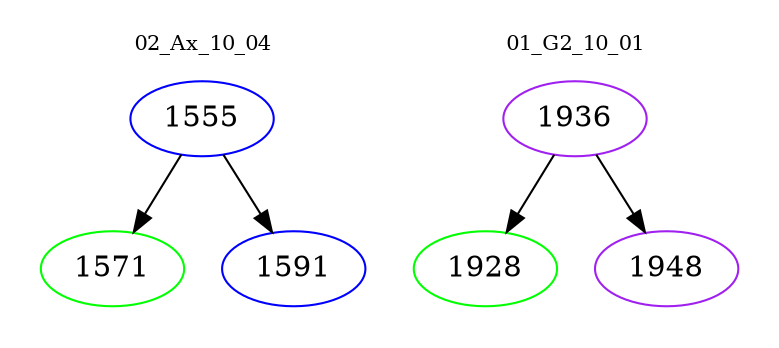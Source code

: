 digraph{
subgraph cluster_0 {
color = white
label = "02_Ax_10_04";
fontsize=10;
T0_1555 [label="1555", color="blue"]
T0_1555 -> T0_1571 [color="black"]
T0_1571 [label="1571", color="green"]
T0_1555 -> T0_1591 [color="black"]
T0_1591 [label="1591", color="blue"]
}
subgraph cluster_1 {
color = white
label = "01_G2_10_01";
fontsize=10;
T1_1936 [label="1936", color="purple"]
T1_1936 -> T1_1928 [color="black"]
T1_1928 [label="1928", color="green"]
T1_1936 -> T1_1948 [color="black"]
T1_1948 [label="1948", color="purple"]
}
}
